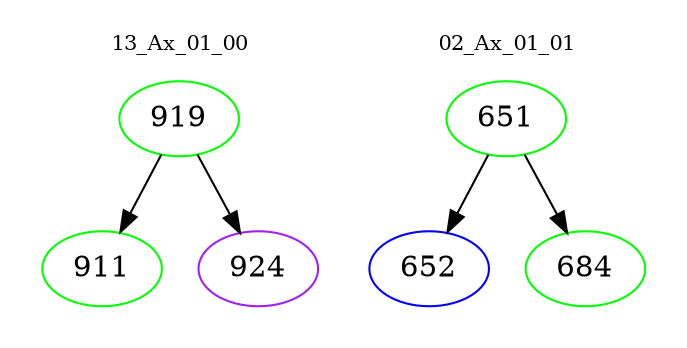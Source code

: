 digraph{
subgraph cluster_0 {
color = white
label = "13_Ax_01_00";
fontsize=10;
T0_919 [label="919", color="green"]
T0_919 -> T0_911 [color="black"]
T0_911 [label="911", color="green"]
T0_919 -> T0_924 [color="black"]
T0_924 [label="924", color="purple"]
}
subgraph cluster_1 {
color = white
label = "02_Ax_01_01";
fontsize=10;
T1_651 [label="651", color="green"]
T1_651 -> T1_652 [color="black"]
T1_652 [label="652", color="blue"]
T1_651 -> T1_684 [color="black"]
T1_684 [label="684", color="green"]
}
}
